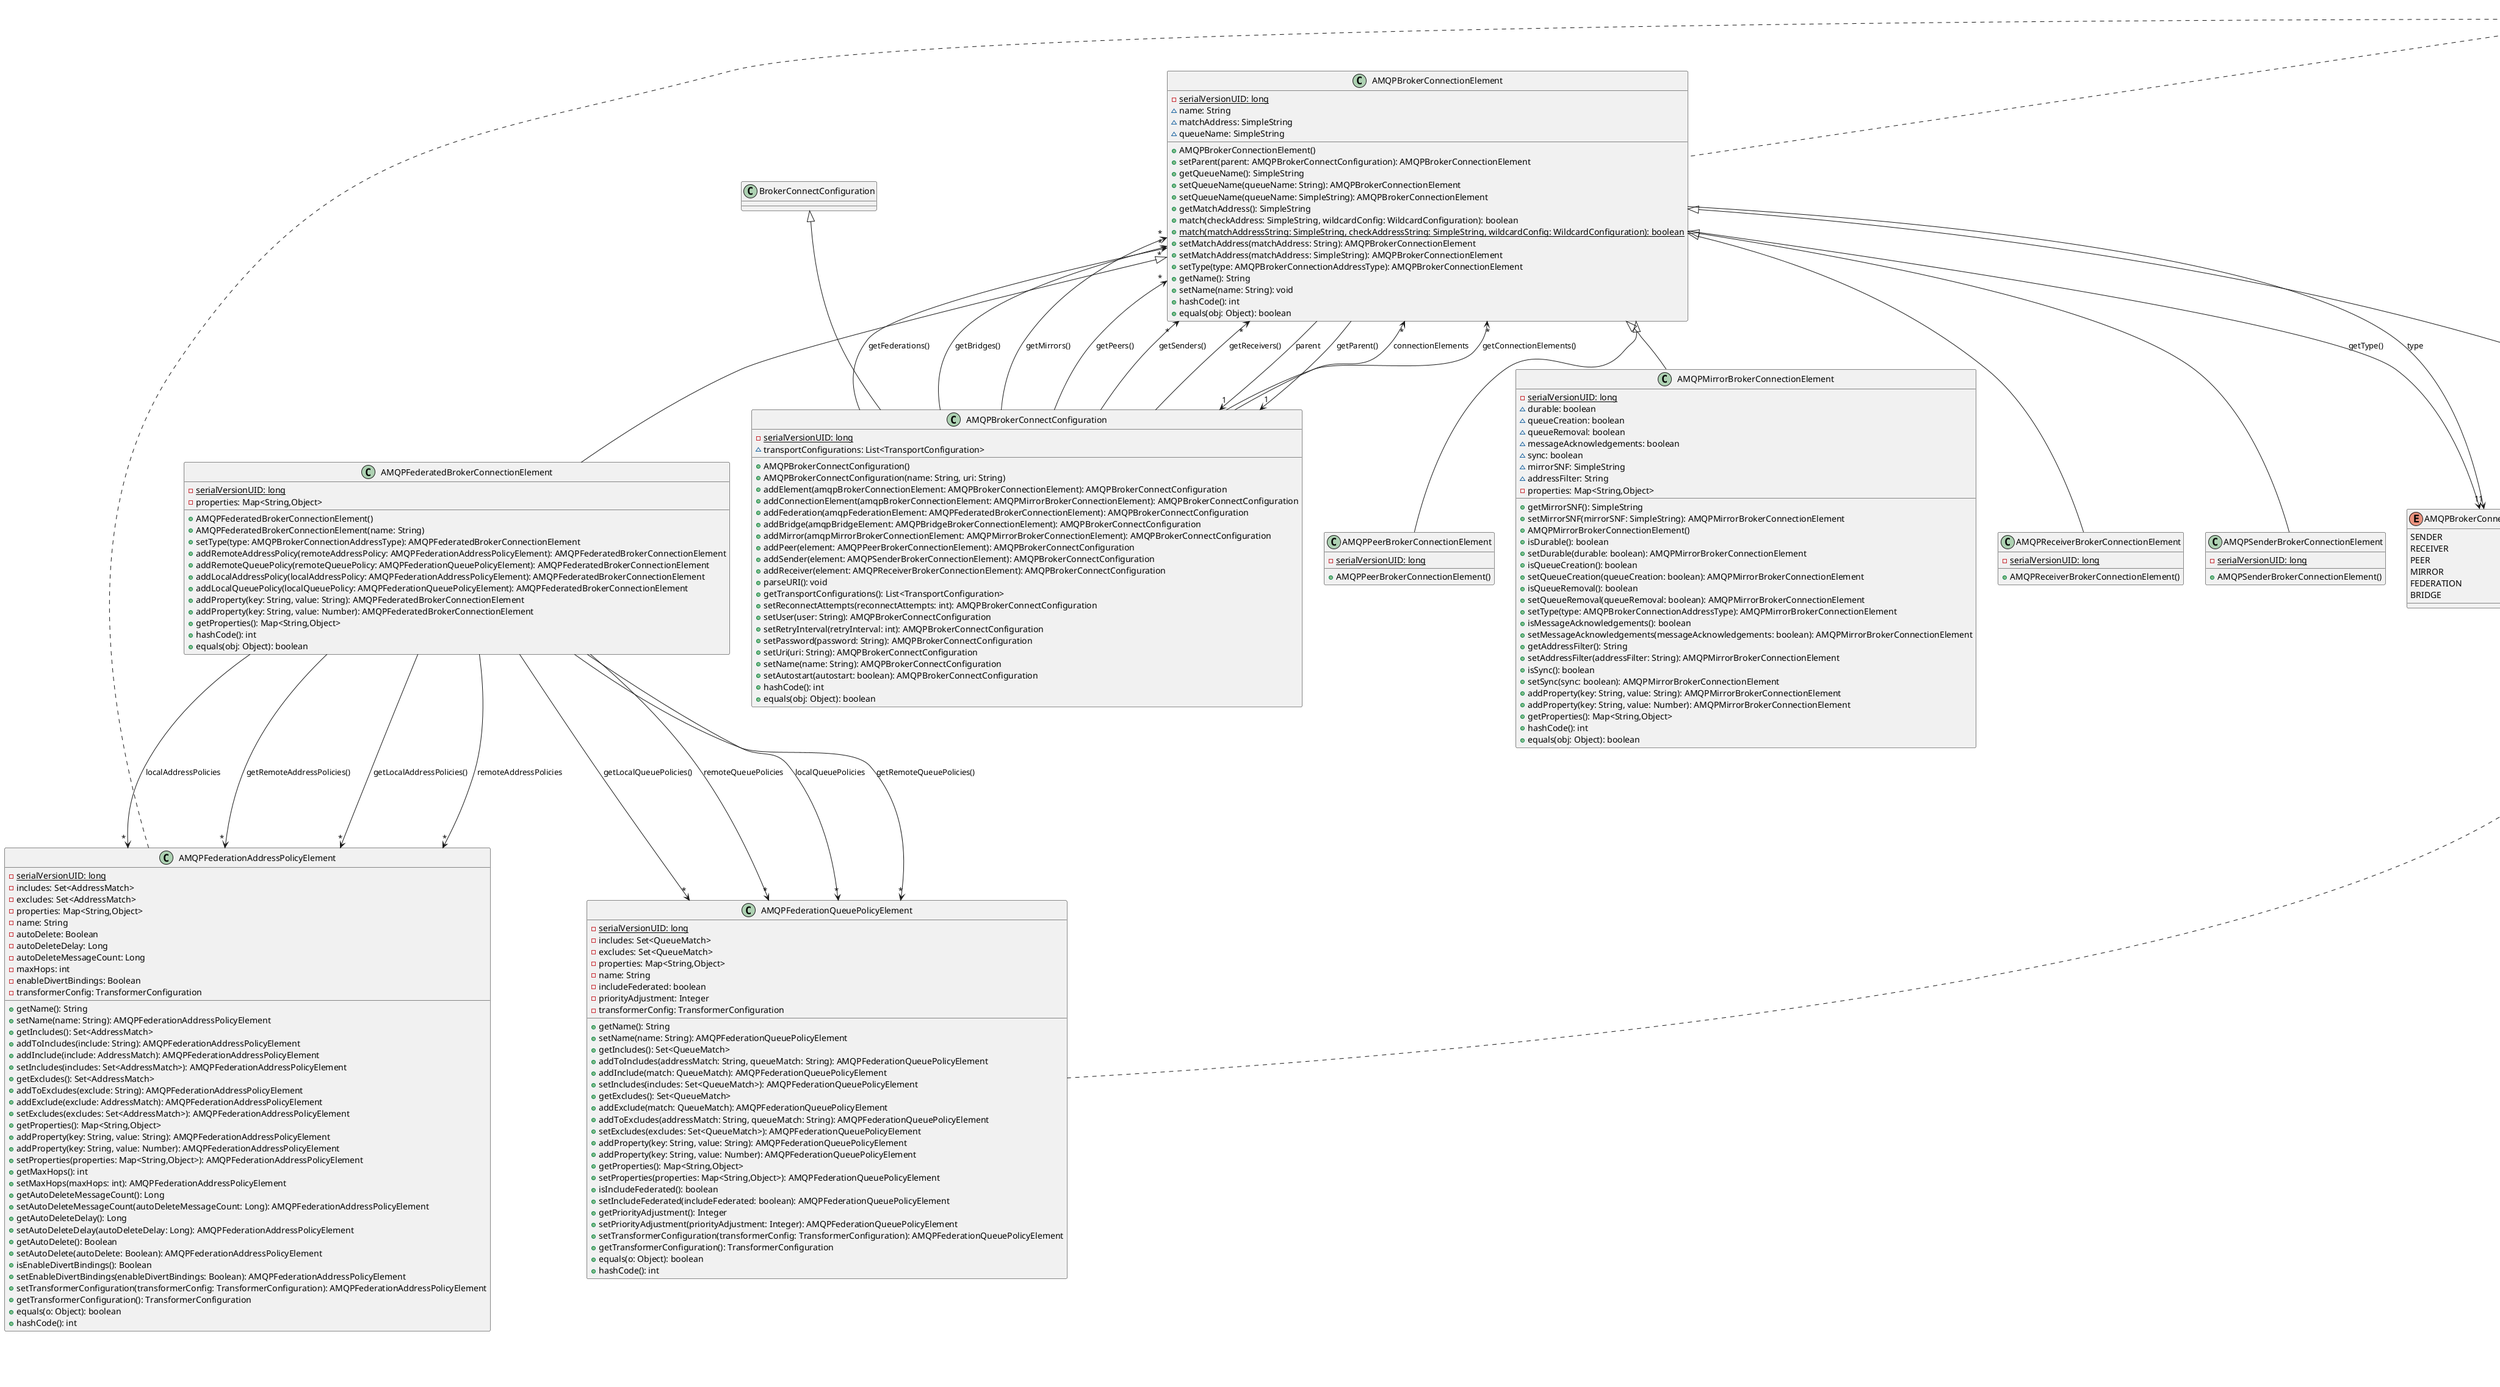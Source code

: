 @startuml
	class AMQPBridgeQueuePolicyElement [[java:org.apache.activemq.artemis.core.config.amqpBrokerConnectivity.AMQPBridgeQueuePolicyElement]] {
		-{static} serialVersionUID: long
		-includes: Set<QueueMatch>
		-excludes: Set<QueueMatch>
		-properties: Map<String,Object>
		-name: String
		-remoteAddress: String
		-remoteAddressPrefix: String
		-remoteAddressSuffix: String
		-remoteTerminusCapabilities: String[]
		-priority: Integer
		-priorityAdjustment: Integer
		-filter: String
		-transformerConfig: TransformerConfiguration
		+getName(): String
		+setName(name: String): AMQPBridgeQueuePolicyElement
		+getIncludes(): Set<QueueMatch>
		+addToIncludes(addressMatch: String, queueMatch: String): AMQPBridgeQueuePolicyElement
		+addInclude(match: QueueMatch): AMQPBridgeQueuePolicyElement
		+setIncludes(includes: Set<QueueMatch>): AMQPBridgeQueuePolicyElement
		+getExcludes(): Set<QueueMatch>
		+addExclude(match: QueueMatch): AMQPBridgeQueuePolicyElement
		+addToExcludes(addressMatch: String, queueMatch: String): AMQPBridgeQueuePolicyElement
		+setExcludes(excludes: Set<QueueMatch>): AMQPBridgeQueuePolicyElement
		+addProperty(key: String, value: String): AMQPBridgeQueuePolicyElement
		+addProperty(key: String, value: Number): AMQPBridgeQueuePolicyElement
		+getProperties(): Map<String,Object>
		+setProperties(properties: Map<String,Object>): AMQPBridgeQueuePolicyElement
		+setTransformerConfiguration(transformerConfig: TransformerConfiguration): AMQPBridgeQueuePolicyElement
		+getTransformerConfiguration(): TransformerConfiguration
		+getRemoteAddress(): String
		+setRemoteAddress(remoteAddress: String): AMQPBridgeQueuePolicyElement
		+getRemoteAddressPrefix(): String
		+setRemoteAddressPrefix(remoteAddressPrefix: String): AMQPBridgeQueuePolicyElement
		+getRemoteAddressSuffix(): String
		+setRemoteAddressSuffix(remoteAddressSuffix: String): AMQPBridgeQueuePolicyElement
		+getRemoteTerminusCapabilities(): String[]
		+setRemoteTerminusCapabilities(remoteTerminusCapabilities: String[]): AMQPBridgeQueuePolicyElement
		+getPriority(): Integer
		+setPriority(priority: Integer): AMQPBridgeQueuePolicyElement
		+getPriorityAdjustment(): Integer
		+setPriorityAdjustment(priorityAdjustment: Integer): AMQPBridgeQueuePolicyElement
		+getFilter(): String
		+setFilter(filter: String): AMQPBridgeQueuePolicyElement
		+equals(o: Object): boolean
		+hashCode(): int
	}
	interface Serializable {
	}
	Serializable <|.. AMQPBridgeQueuePolicyElement
	class AMQPFederationAddressPolicyElement [[java:org.apache.activemq.artemis.core.config.amqpBrokerConnectivity.AMQPFederationAddressPolicyElement]] {
		-{static} serialVersionUID: long
		-includes: Set<AddressMatch>
		-excludes: Set<AddressMatch>
		-properties: Map<String,Object>
		-name: String
		-autoDelete: Boolean
		-autoDeleteDelay: Long
		-autoDeleteMessageCount: Long
		-maxHops: int
		-enableDivertBindings: Boolean
		-transformerConfig: TransformerConfiguration
		+getName(): String
		+setName(name: String): AMQPFederationAddressPolicyElement
		+getIncludes(): Set<AddressMatch>
		+addToIncludes(include: String): AMQPFederationAddressPolicyElement
		+addInclude(include: AddressMatch): AMQPFederationAddressPolicyElement
		+setIncludes(includes: Set<AddressMatch>): AMQPFederationAddressPolicyElement
		+getExcludes(): Set<AddressMatch>
		+addToExcludes(exclude: String): AMQPFederationAddressPolicyElement
		+addExclude(exclude: AddressMatch): AMQPFederationAddressPolicyElement
		+setExcludes(excludes: Set<AddressMatch>): AMQPFederationAddressPolicyElement
		+getProperties(): Map<String,Object>
		+addProperty(key: String, value: String): AMQPFederationAddressPolicyElement
		+addProperty(key: String, value: Number): AMQPFederationAddressPolicyElement
		+setProperties(properties: Map<String,Object>): AMQPFederationAddressPolicyElement
		+getMaxHops(): int
		+setMaxHops(maxHops: int): AMQPFederationAddressPolicyElement
		+getAutoDeleteMessageCount(): Long
		+setAutoDeleteMessageCount(autoDeleteMessageCount: Long): AMQPFederationAddressPolicyElement
		+getAutoDeleteDelay(): Long
		+setAutoDeleteDelay(autoDeleteDelay: Long): AMQPFederationAddressPolicyElement
		+getAutoDelete(): Boolean
		+setAutoDelete(autoDelete: Boolean): AMQPFederationAddressPolicyElement
		+isEnableDivertBindings(): Boolean
		+setEnableDivertBindings(enableDivertBindings: Boolean): AMQPFederationAddressPolicyElement
		+setTransformerConfiguration(transformerConfig: TransformerConfiguration): AMQPFederationAddressPolicyElement
		+getTransformerConfiguration(): TransformerConfiguration
		+equals(o: Object): boolean
		+hashCode(): int
	}
	interface Serializable {
	}
	Serializable <|.. AMQPFederationAddressPolicyElement
	class AMQPBrokerConnectionElement [[java:org.apache.activemq.artemis.core.config.amqpBrokerConnectivity.AMQPBrokerConnectionElement]] {
		-{static} serialVersionUID: long
		~name: String
		~matchAddress: SimpleString
		~queueName: SimpleString
		+AMQPBrokerConnectionElement()
		+setParent(parent: AMQPBrokerConnectConfiguration): AMQPBrokerConnectionElement
		+getQueueName(): SimpleString
		+setQueueName(queueName: String): AMQPBrokerConnectionElement
		+setQueueName(queueName: SimpleString): AMQPBrokerConnectionElement
		+getMatchAddress(): SimpleString
		+match(checkAddress: SimpleString, wildcardConfig: WildcardConfiguration): boolean
		+{static} match(matchAddressString: SimpleString, checkAddressString: SimpleString, wildcardConfig: WildcardConfiguration): boolean
		+setMatchAddress(matchAddress: String): AMQPBrokerConnectionElement
		+setMatchAddress(matchAddress: SimpleString): AMQPBrokerConnectionElement
		+setType(type: AMQPBrokerConnectionAddressType): AMQPBrokerConnectionElement
		+getName(): String
		+setName(name: String): void
		+hashCode(): int
		+equals(obj: Object): boolean
	}
	class AMQPBrokerConnectionAddressType {
	}
	AMQPBrokerConnectionElement --> "1" AMQPBrokerConnectionAddressType : type
	class AMQPBrokerConnectConfiguration {
	}
	AMQPBrokerConnectionElement --> "1" AMQPBrokerConnectConfiguration : parent
	class AMQPBrokerConnectConfiguration {
	}
	AMQPBrokerConnectionElement --> "1" AMQPBrokerConnectConfiguration : getParent()
	class AMQPBrokerConnectionAddressType {
	}
	AMQPBrokerConnectionElement --> "1" AMQPBrokerConnectionAddressType : getType()
	interface Serializable {
	}
	Serializable <|.. AMQPBrokerConnectionElement
	class AMQPFederatedBrokerConnectionElement [[java:org.apache.activemq.artemis.core.config.amqpBrokerConnectivity.AMQPFederatedBrokerConnectionElement]] {
		-{static} serialVersionUID: long
		-properties: Map<String,Object>
		+AMQPFederatedBrokerConnectionElement()
		+AMQPFederatedBrokerConnectionElement(name: String)
		+setType(type: AMQPBrokerConnectionAddressType): AMQPFederatedBrokerConnectionElement
		+addRemoteAddressPolicy(remoteAddressPolicy: AMQPFederationAddressPolicyElement): AMQPFederatedBrokerConnectionElement
		+addRemoteQueuePolicy(remoteQueuePolicy: AMQPFederationQueuePolicyElement): AMQPFederatedBrokerConnectionElement
		+addLocalAddressPolicy(localAddressPolicy: AMQPFederationAddressPolicyElement): AMQPFederatedBrokerConnectionElement
		+addLocalQueuePolicy(localQueuePolicy: AMQPFederationQueuePolicyElement): AMQPFederatedBrokerConnectionElement
		+addProperty(key: String, value: String): AMQPFederatedBrokerConnectionElement
		+addProperty(key: String, value: Number): AMQPFederatedBrokerConnectionElement
		+getProperties(): Map<String,Object>
		+hashCode(): int
		+equals(obj: Object): boolean
	}
	class AMQPFederationAddressPolicyElement {
	}
	AMQPFederatedBrokerConnectionElement --> "*" AMQPFederationAddressPolicyElement : remoteAddressPolicies
	class AMQPFederationQueuePolicyElement {
	}
	AMQPFederatedBrokerConnectionElement --> "*" AMQPFederationQueuePolicyElement : remoteQueuePolicies
	class AMQPFederationAddressPolicyElement {
	}
	AMQPFederatedBrokerConnectionElement --> "*" AMQPFederationAddressPolicyElement : localAddressPolicies
	class AMQPFederationQueuePolicyElement {
	}
	AMQPFederatedBrokerConnectionElement --> "*" AMQPFederationQueuePolicyElement : localQueuePolicies
	class AMQPFederationAddressPolicyElement {
	}
	AMQPFederatedBrokerConnectionElement --> "*" AMQPFederationAddressPolicyElement : getRemoteAddressPolicies()
	class AMQPFederationQueuePolicyElement {
	}
	AMQPFederatedBrokerConnectionElement --> "*" AMQPFederationQueuePolicyElement : getRemoteQueuePolicies()
	class AMQPFederationAddressPolicyElement {
	}
	AMQPFederatedBrokerConnectionElement --> "*" AMQPFederationAddressPolicyElement : getLocalAddressPolicies()
	class AMQPFederationQueuePolicyElement {
	}
	AMQPFederatedBrokerConnectionElement --> "*" AMQPFederationQueuePolicyElement : getLocalQueuePolicies()
	class AMQPBrokerConnectionElement {
	}
	AMQPBrokerConnectionElement <|-- AMQPFederatedBrokerConnectionElement
	class AMQPBridgeAddressPolicyElement [[java:org.apache.activemq.artemis.core.config.amqpBrokerConnectivity.AMQPBridgeAddressPolicyElement]] {
		-{static} serialVersionUID: long
		-includes: Set<AddressMatch>
		-excludes: Set<AddressMatch>
		-properties: Map<String,Object>
		-name: String
		-remoteAddress: String
		-remoteAddressPrefix: String
		-remoteAddressSuffix: String
		-remoteTerminusCapabilities: String[]
		-includeDivertBindings: boolean
		-useDurableSubscriptions: boolean
		-priority: Integer
		-filter: String
		-transformerConfig: TransformerConfiguration
		+getName(): String
		+setName(name: String): AMQPBridgeAddressPolicyElement
		+getIncludes(): Set<AddressMatch>
		+addToIncludes(include: String): AMQPBridgeAddressPolicyElement
		+addInclude(include: AddressMatch): AMQPBridgeAddressPolicyElement
		+setIncludes(includes: Set<AddressMatch>): AMQPBridgeAddressPolicyElement
		+getExcludes(): Set<AddressMatch>
		+addToExcludes(exclude: String): AMQPBridgeAddressPolicyElement
		+addExclude(exclude: AddressMatch): AMQPBridgeAddressPolicyElement
		+setExcludes(excludes: Set<AddressMatch>): AMQPBridgeAddressPolicyElement
		+getProperties(): Map<String,Object>
		+addProperty(key: String, value: String): AMQPBridgeAddressPolicyElement
		+addProperty(key: String, value: Number): AMQPBridgeAddressPolicyElement
		+setProperties(properties: Map<String,Object>): AMQPBridgeAddressPolicyElement
		+isIncludeDivertBindings(): boolean
		+setIncludeDivertBindings(includeDivertBindings: boolean): AMQPBridgeAddressPolicyElement
		+isUseDurableSubscriptions(): boolean
		+setUseDurableSubscriptions(useDurableSubscriptions: boolean): AMQPBridgeAddressPolicyElement
		+setTransformerConfiguration(transformerConfig: TransformerConfiguration): AMQPBridgeAddressPolicyElement
		+getTransformerConfiguration(): TransformerConfiguration
		+getRemoteAddress(): String
		+setRemoteAddress(remoteAddress: String): AMQPBridgeAddressPolicyElement
		+getRemoteAddressPrefix(): String
		+setRemoteAddressPrefix(remoteAddressPrefix: String): AMQPBridgeAddressPolicyElement
		+getRemoteAddressSuffix(): String
		+setRemoteAddressSuffix(remoteAddressSuffix: String): AMQPBridgeAddressPolicyElement
		+getRemoteTerminusCapabilities(): String[]
		+setRemoteTerminusCapabilities(remoteTerminusCapabilities: String[]): AMQPBridgeAddressPolicyElement
		+getPriority(): Integer
		+setPriority(priority: Integer): AMQPBridgeAddressPolicyElement
		+getFilter(): String
		+setFilter(filter: String): AMQPBridgeAddressPolicyElement
		+equals(o: Object): boolean
		+hashCode(): int
	}
	interface Serializable {
	}
	Serializable <|.. AMQPBridgeAddressPolicyElement
	interface AMQPFederationBrokerPlugin [[java:org.apache.activemq.artemis.core.config.amqpBrokerConnectivity.AMQPFederationBrokerPlugin]] {
	}
	interface ActiveMQServerBasePlugin {
	}
	ActiveMQServerBasePlugin <|-- AMQPFederationBrokerPlugin
	class AMQPBridgeBrokerConnectionElement [[java:org.apache.activemq.artemis.core.config.amqpBrokerConnectivity.AMQPBridgeBrokerConnectionElement]] {
		-{static} serialVersionUID: long
		-properties: Map<String,Object>
		+AMQPBridgeBrokerConnectionElement()
		+AMQPBridgeBrokerConnectionElement(name: String)
		+setType(type: AMQPBrokerConnectionAddressType): AMQPBridgeBrokerConnectionElement
		+addBridgeFromAddressPolicy(fromAddressPolicy: AMQPBridgeAddressPolicyElement): AMQPBridgeBrokerConnectionElement
		+addBridgeToAddressPolicy(toAddressPolicy: AMQPBridgeAddressPolicyElement): AMQPBridgeBrokerConnectionElement
		+addBridgeFromQueuePolicy(fromQueuePolicy: AMQPBridgeQueuePolicyElement): AMQPBridgeBrokerConnectionElement
		+addBridgeToQueuePolicy(toQueuePolicy: AMQPBridgeQueuePolicyElement): AMQPBridgeBrokerConnectionElement
		+addProperty(key: String, value: String): AMQPBridgeBrokerConnectionElement
		+addProperty(key: String, value: Number): AMQPBridgeBrokerConnectionElement
		+getProperties(): Map<String,Object>
		+hashCode(): int
		+equals(obj: Object): boolean
	}
	class AMQPBridgeAddressPolicyElement {
	}
	AMQPBridgeBrokerConnectionElement --> "*" AMQPBridgeAddressPolicyElement : bridgeFromAddressPolicies
	class AMQPBridgeQueuePolicyElement {
	}
	AMQPBridgeBrokerConnectionElement --> "*" AMQPBridgeQueuePolicyElement : bridgeFromQueuePolicies
	class AMQPBridgeAddressPolicyElement {
	}
	AMQPBridgeBrokerConnectionElement --> "*" AMQPBridgeAddressPolicyElement : bridgeToAddressPolicies
	class AMQPBridgeQueuePolicyElement {
	}
	AMQPBridgeBrokerConnectionElement --> "*" AMQPBridgeQueuePolicyElement : bridgeToQueuePolicies
	class AMQPBridgeAddressPolicyElement {
	}
	AMQPBridgeBrokerConnectionElement --> "*" AMQPBridgeAddressPolicyElement : getBridgeFromAddressPolicies()
	class AMQPBridgeAddressPolicyElement {
	}
	AMQPBridgeBrokerConnectionElement --> "*" AMQPBridgeAddressPolicyElement : getBridgeToAddressPolicies()
	class AMQPBridgeQueuePolicyElement {
	}
	AMQPBridgeBrokerConnectionElement --> "*" AMQPBridgeQueuePolicyElement : getBridgeFromQueuePolicies()
	class AMQPBridgeQueuePolicyElement {
	}
	AMQPBridgeBrokerConnectionElement --> "*" AMQPBridgeQueuePolicyElement : getBridgeToQueuePolicies()
	class AMQPBrokerConnectionElement {
	}
	AMQPBrokerConnectionElement <|-- AMQPBridgeBrokerConnectionElement
	class AMQPFederationQueuePolicyElement [[java:org.apache.activemq.artemis.core.config.amqpBrokerConnectivity.AMQPFederationQueuePolicyElement]] {
		-{static} serialVersionUID: long
		-includes: Set<QueueMatch>
		-excludes: Set<QueueMatch>
		-properties: Map<String,Object>
		-name: String
		-includeFederated: boolean
		-priorityAdjustment: Integer
		-transformerConfig: TransformerConfiguration
		+getName(): String
		+setName(name: String): AMQPFederationQueuePolicyElement
		+getIncludes(): Set<QueueMatch>
		+addToIncludes(addressMatch: String, queueMatch: String): AMQPFederationQueuePolicyElement
		+addInclude(match: QueueMatch): AMQPFederationQueuePolicyElement
		+setIncludes(includes: Set<QueueMatch>): AMQPFederationQueuePolicyElement
		+getExcludes(): Set<QueueMatch>
		+addExclude(match: QueueMatch): AMQPFederationQueuePolicyElement
		+addToExcludes(addressMatch: String, queueMatch: String): AMQPFederationQueuePolicyElement
		+setExcludes(excludes: Set<QueueMatch>): AMQPFederationQueuePolicyElement
		+addProperty(key: String, value: String): AMQPFederationQueuePolicyElement
		+addProperty(key: String, value: Number): AMQPFederationQueuePolicyElement
		+getProperties(): Map<String,Object>
		+setProperties(properties: Map<String,Object>): AMQPFederationQueuePolicyElement
		+isIncludeFederated(): boolean
		+setIncludeFederated(includeFederated: boolean): AMQPFederationQueuePolicyElement
		+getPriorityAdjustment(): Integer
		+setPriorityAdjustment(priorityAdjustment: Integer): AMQPFederationQueuePolicyElement
		+setTransformerConfiguration(transformerConfig: TransformerConfiguration): AMQPFederationQueuePolicyElement
		+getTransformerConfiguration(): TransformerConfiguration
		+equals(o: Object): boolean
		+hashCode(): int
	}
	interface Serializable {
	}
	Serializable <|.. AMQPFederationQueuePolicyElement
	class AMQPBrokerConnectConfiguration [[java:org.apache.activemq.artemis.core.config.amqpBrokerConnectivity.AMQPBrokerConnectConfiguration]] {
		-{static} serialVersionUID: long
		~transportConfigurations: List<TransportConfiguration>
		+AMQPBrokerConnectConfiguration()
		+AMQPBrokerConnectConfiguration(name: String, uri: String)
		+addElement(amqpBrokerConnectionElement: AMQPBrokerConnectionElement): AMQPBrokerConnectConfiguration
		+addConnectionElement(amqpBrokerConnectionElement: AMQPMirrorBrokerConnectionElement): AMQPBrokerConnectConfiguration
		+addFederation(amqpFederationElement: AMQPFederatedBrokerConnectionElement): AMQPBrokerConnectConfiguration
		+addBridge(amqpBridgeElement: AMQPBridgeBrokerConnectionElement): AMQPBrokerConnectConfiguration
		+addMirror(amqpMirrorBrokerConnectionElement: AMQPMirrorBrokerConnectionElement): AMQPBrokerConnectConfiguration
		+addPeer(element: AMQPPeerBrokerConnectionElement): AMQPBrokerConnectConfiguration
		+addSender(element: AMQPSenderBrokerConnectionElement): AMQPBrokerConnectConfiguration
		+addReceiver(element: AMQPReceiverBrokerConnectionElement): AMQPBrokerConnectConfiguration
		+parseURI(): void
		+getTransportConfigurations(): List<TransportConfiguration>
		+setReconnectAttempts(reconnectAttempts: int): AMQPBrokerConnectConfiguration
		+setUser(user: String): AMQPBrokerConnectConfiguration
		+setRetryInterval(retryInterval: int): AMQPBrokerConnectConfiguration
		+setPassword(password: String): AMQPBrokerConnectConfiguration
		+setUri(uri: String): AMQPBrokerConnectConfiguration
		+setName(name: String): AMQPBrokerConnectConfiguration
		+setAutostart(autostart: boolean): AMQPBrokerConnectConfiguration
		+hashCode(): int
		+equals(obj: Object): boolean
	}
	class AMQPBrokerConnectionElement {
	}
	AMQPBrokerConnectConfiguration --> "*" AMQPBrokerConnectionElement : connectionElements
	class AMQPBrokerConnectionElement {
	}
	AMQPBrokerConnectConfiguration --> "*" AMQPBrokerConnectionElement : getConnectionElements()
	class AMQPBrokerConnectionElement {
	}
	AMQPBrokerConnectConfiguration --> "*" AMQPBrokerConnectionElement : getFederations()
	class AMQPBrokerConnectionElement {
	}
	AMQPBrokerConnectConfiguration --> "*" AMQPBrokerConnectionElement : getBridges()
	class AMQPBrokerConnectionElement {
	}
	AMQPBrokerConnectConfiguration --> "*" AMQPBrokerConnectionElement : getMirrors()
	class AMQPBrokerConnectionElement {
	}
	AMQPBrokerConnectConfiguration --> "*" AMQPBrokerConnectionElement : getPeers()
	class AMQPBrokerConnectionElement {
	}
	AMQPBrokerConnectConfiguration --> "*" AMQPBrokerConnectionElement : getSenders()
	class AMQPBrokerConnectionElement {
	}
	AMQPBrokerConnectConfiguration --> "*" AMQPBrokerConnectionElement : getReceivers()
	class BrokerConnectConfiguration {
	}
	BrokerConnectConfiguration <|-- AMQPBrokerConnectConfiguration
	class AMQPPeerBrokerConnectionElement [[java:org.apache.activemq.artemis.core.config.amqpBrokerConnectivity.AMQPPeerBrokerConnectionElement]] {
		-{static} serialVersionUID: long
		+AMQPPeerBrokerConnectionElement()
	}
	class AMQPBrokerConnectionElement {
	}
	AMQPBrokerConnectionElement <|-- AMQPPeerBrokerConnectionElement
	class AMQPMirrorBrokerConnectionElement [[java:org.apache.activemq.artemis.core.config.amqpBrokerConnectivity.AMQPMirrorBrokerConnectionElement]] {
		-{static} serialVersionUID: long
		~durable: boolean
		~queueCreation: boolean
		~queueRemoval: boolean
		~messageAcknowledgements: boolean
		~sync: boolean
		~mirrorSNF: SimpleString
		~addressFilter: String
		-properties: Map<String,Object>
		+getMirrorSNF(): SimpleString
		+setMirrorSNF(mirrorSNF: SimpleString): AMQPMirrorBrokerConnectionElement
		+AMQPMirrorBrokerConnectionElement()
		+isDurable(): boolean
		+setDurable(durable: boolean): AMQPMirrorBrokerConnectionElement
		+isQueueCreation(): boolean
		+setQueueCreation(queueCreation: boolean): AMQPMirrorBrokerConnectionElement
		+isQueueRemoval(): boolean
		+setQueueRemoval(queueRemoval: boolean): AMQPMirrorBrokerConnectionElement
		+setType(type: AMQPBrokerConnectionAddressType): AMQPMirrorBrokerConnectionElement
		+isMessageAcknowledgements(): boolean
		+setMessageAcknowledgements(messageAcknowledgements: boolean): AMQPMirrorBrokerConnectionElement
		+getAddressFilter(): String
		+setAddressFilter(addressFilter: String): AMQPMirrorBrokerConnectionElement
		+isSync(): boolean
		+setSync(sync: boolean): AMQPMirrorBrokerConnectionElement
		+addProperty(key: String, value: String): AMQPMirrorBrokerConnectionElement
		+addProperty(key: String, value: Number): AMQPMirrorBrokerConnectionElement
		+getProperties(): Map<String,Object>
		+hashCode(): int
		+equals(obj: Object): boolean
	}
	class AMQPBrokerConnectionElement {
	}
	AMQPBrokerConnectionElement <|-- AMQPMirrorBrokerConnectionElement
	class AMQPReceiverBrokerConnectionElement [[java:org.apache.activemq.artemis.core.config.amqpBrokerConnectivity.AMQPReceiverBrokerConnectionElement]] {
		-{static} serialVersionUID: long
		+AMQPReceiverBrokerConnectionElement()
	}
	class AMQPBrokerConnectionElement {
	}
	AMQPBrokerConnectionElement <|-- AMQPReceiverBrokerConnectionElement
	class AMQPSenderBrokerConnectionElement [[java:org.apache.activemq.artemis.core.config.amqpBrokerConnectivity.AMQPSenderBrokerConnectionElement]] {
		-{static} serialVersionUID: long
		+AMQPSenderBrokerConnectionElement()
	}
	class AMQPBrokerConnectionElement {
	}
	AMQPBrokerConnectionElement <|-- AMQPSenderBrokerConnectionElement
	enum AMQPBrokerConnectionAddressType [[java:org.apache.activemq.artemis.core.config.amqpBrokerConnectivity.AMQPBrokerConnectionAddressType]] {
		SENDER
		RECEIVER
		PEER
		MIRROR
		FEDERATION
		BRIDGE
	}
@enduml